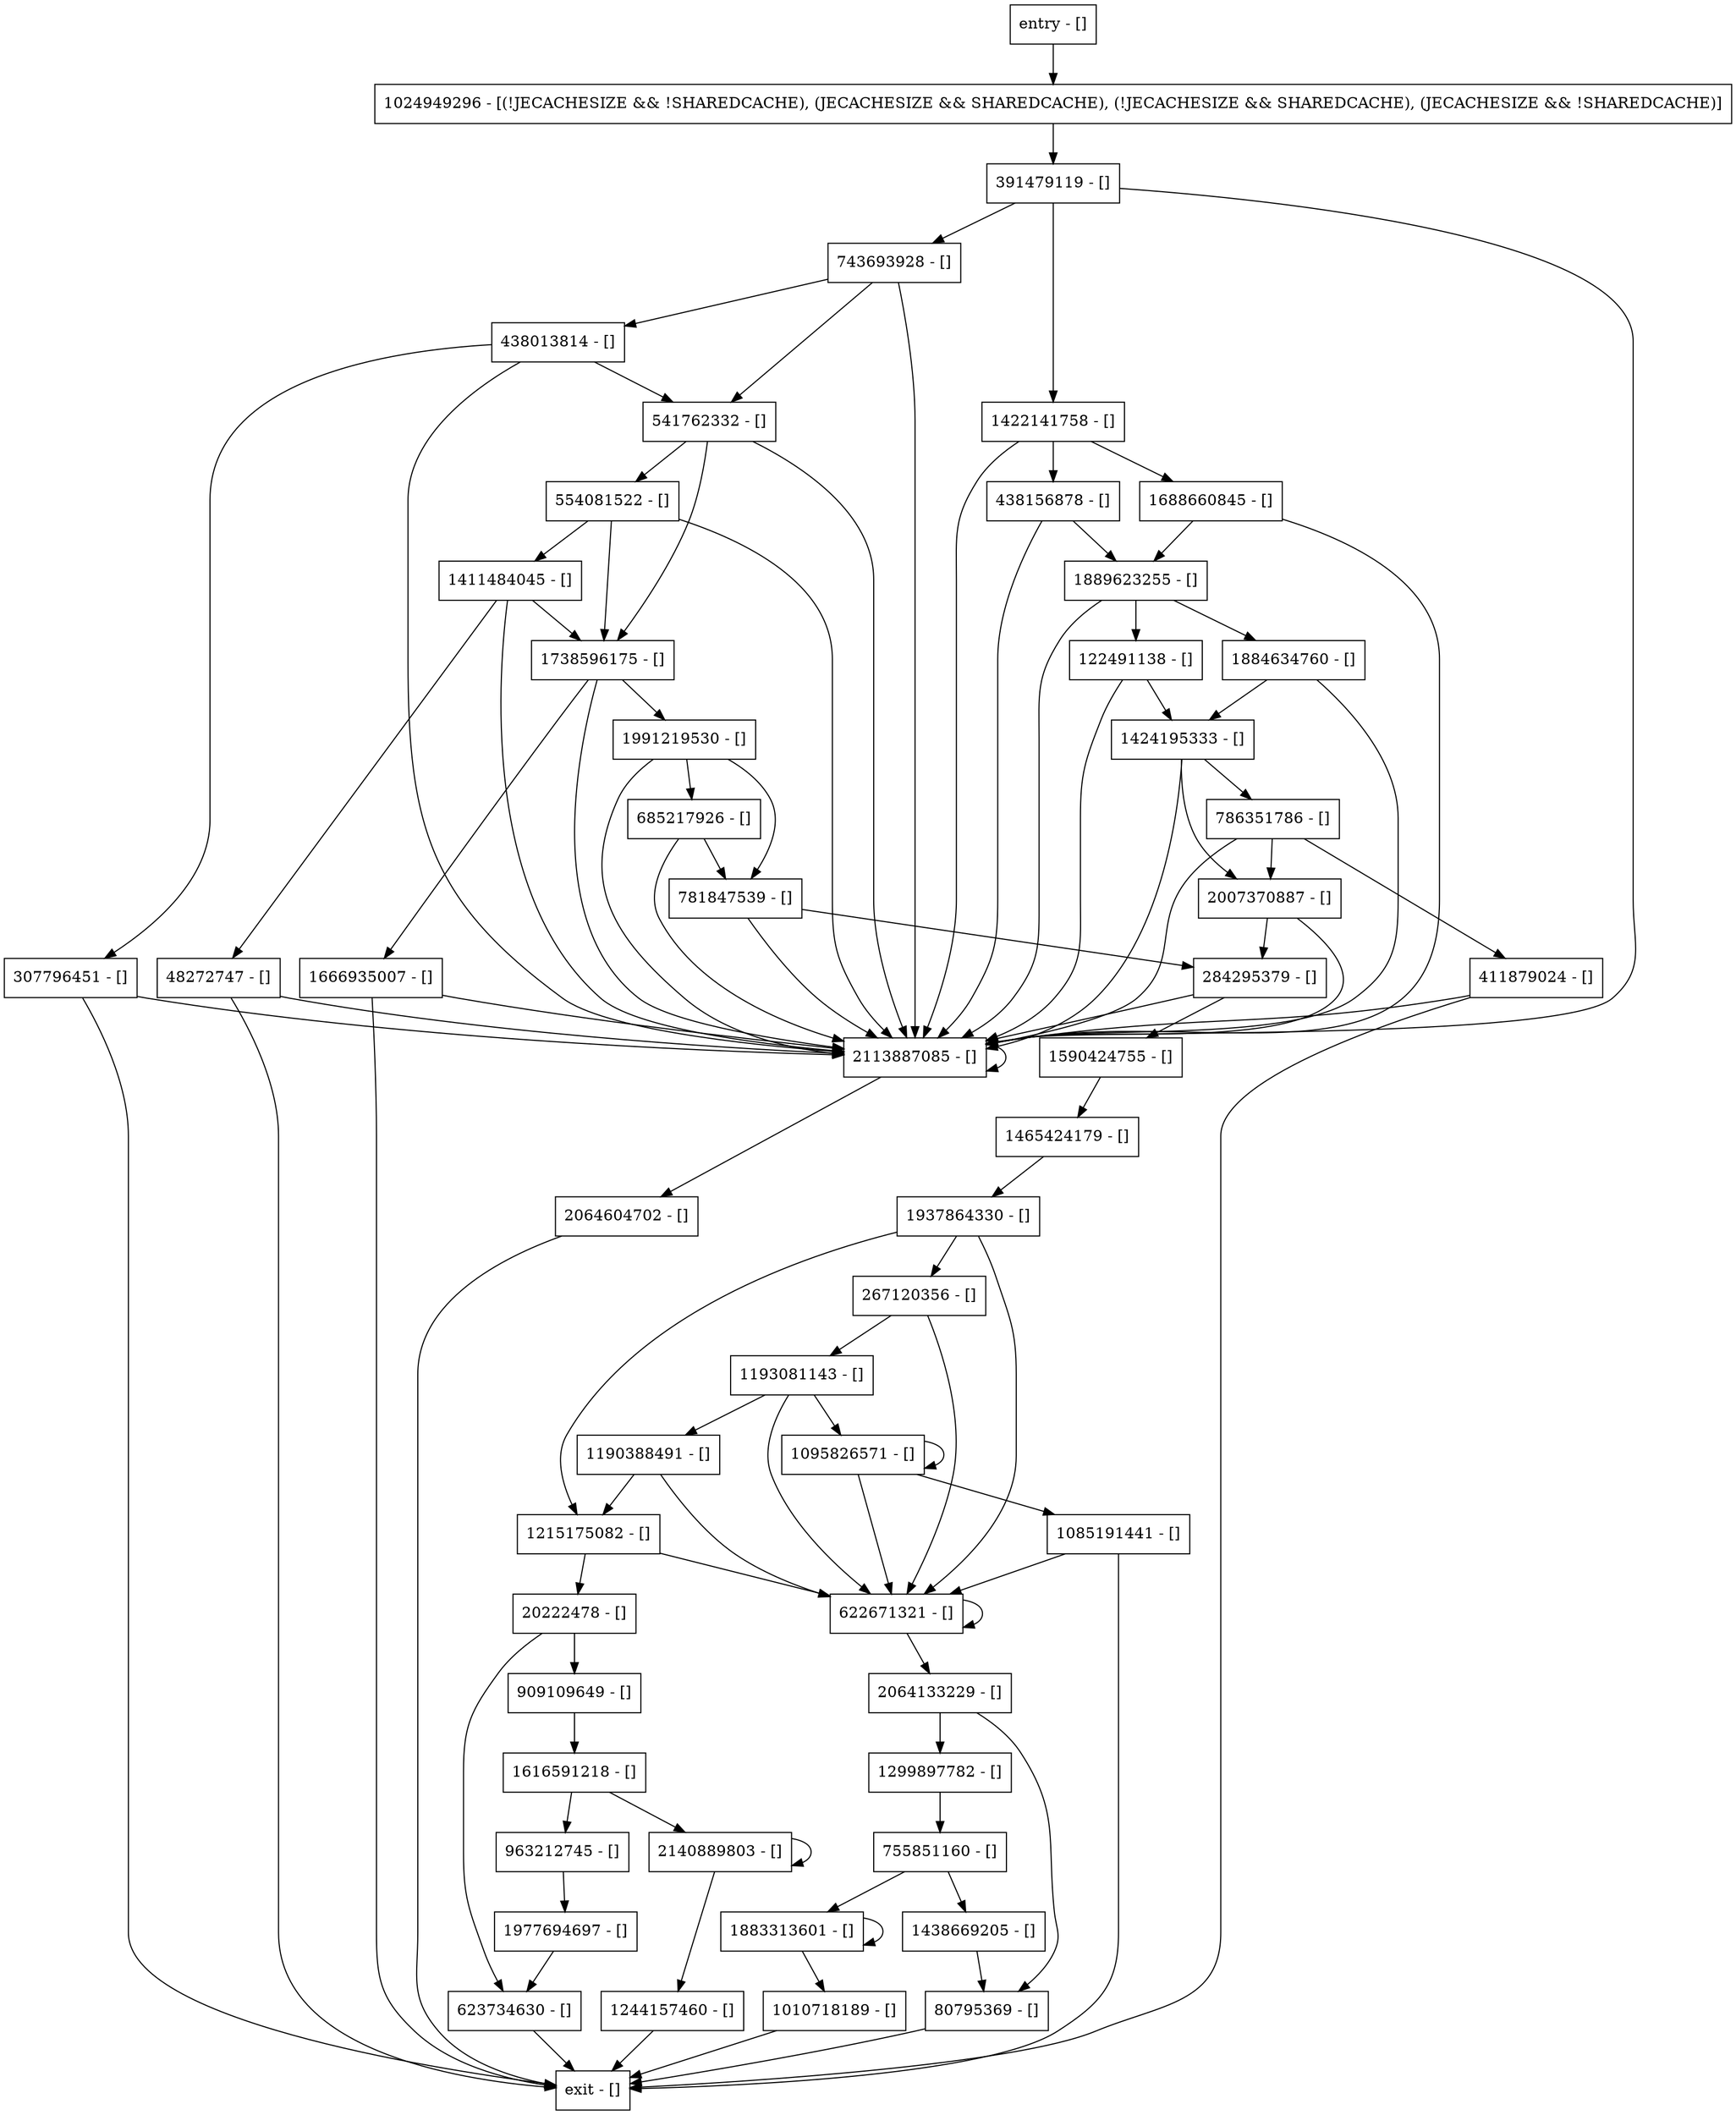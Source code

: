 digraph getEnvironment {
node [shape=record];
1438669205 [label="1438669205 - []"];
1299897782 [label="1299897782 - []"];
284295379 [label="284295379 - []"];
2140889803 [label="2140889803 - []"];
1424195333 [label="1424195333 - []"];
1465424179 [label="1465424179 - []"];
1244157460 [label="1244157460 - []"];
1095826571 [label="1095826571 - []"];
909109649 [label="909109649 - []"];
1937864330 [label="1937864330 - []"];
1883313601 [label="1883313601 - []"];
554081522 [label="554081522 - []"];
685217926 [label="685217926 - []"];
755851160 [label="755851160 - []"];
2064604702 [label="2064604702 - []"];
1215175082 [label="1215175082 - []"];
411879024 [label="411879024 - []"];
1024949296 [label="1024949296 - [(!JECACHESIZE && !SHAREDCACHE), (JECACHESIZE && SHAREDCACHE), (!JECACHESIZE && SHAREDCACHE), (JECACHESIZE && !SHAREDCACHE)]"];
entry [label="entry - []"];
exit [label="exit - []"];
786351786 [label="786351786 - []"];
1422141758 [label="1422141758 - []"];
80795369 [label="80795369 - []"];
391479119 [label="391479119 - []"];
781847539 [label="781847539 - []"];
1688660845 [label="1688660845 - []"];
622671321 [label="622671321 - []"];
1590424755 [label="1590424755 - []"];
1085191441 [label="1085191441 - []"];
1884634760 [label="1884634760 - []"];
743693928 [label="743693928 - []"];
963212745 [label="963212745 - []"];
1411484045 [label="1411484045 - []"];
2113887085 [label="2113887085 - []"];
541762332 [label="541762332 - []"];
1666935007 [label="1666935007 - []"];
48272747 [label="48272747 - []"];
1193081143 [label="1193081143 - []"];
1190388491 [label="1190388491 - []"];
1010718189 [label="1010718189 - []"];
307796451 [label="307796451 - []"];
1738596175 [label="1738596175 - []"];
438156878 [label="438156878 - []"];
1616591218 [label="1616591218 - []"];
1991219530 [label="1991219530 - []"];
1889623255 [label="1889623255 - []"];
1977694697 [label="1977694697 - []"];
2064133229 [label="2064133229 - []"];
438013814 [label="438013814 - []"];
2007370887 [label="2007370887 - []"];
267120356 [label="267120356 - []"];
20222478 [label="20222478 - []"];
122491138 [label="122491138 - []"];
623734630 [label="623734630 - []"];
entry;
exit;
1438669205 -> 80795369;
1299897782 -> 755851160;
284295379 -> 1590424755;
284295379 -> 2113887085;
2140889803 -> 1244157460;
2140889803 -> 2140889803;
1424195333 -> 2007370887;
1424195333 -> 2113887085;
1424195333 -> 786351786;
1465424179 -> 1937864330;
1244157460 -> exit;
1095826571 -> 1085191441;
1095826571 -> 1095826571;
1095826571 -> 622671321;
909109649 -> 1616591218;
1937864330 -> 267120356;
1937864330 -> 1215175082;
1937864330 -> 622671321;
1883313601 -> 1883313601;
1883313601 -> 1010718189;
554081522 -> 1738596175;
554081522 -> 2113887085;
554081522 -> 1411484045;
685217926 -> 2113887085;
685217926 -> 781847539;
755851160 -> 1438669205;
755851160 -> 1883313601;
2064604702 -> exit;
1215175082 -> 20222478;
1215175082 -> 622671321;
411879024 -> 2113887085;
411879024 -> exit;
1024949296 -> 391479119;
entry -> 1024949296;
786351786 -> 2007370887;
786351786 -> 2113887085;
786351786 -> 411879024;
1422141758 -> 438156878;
1422141758 -> 2113887085;
1422141758 -> 1688660845;
80795369 -> exit;
391479119 -> 2113887085;
391479119 -> 1422141758;
391479119 -> 743693928;
781847539 -> 2113887085;
781847539 -> 284295379;
1688660845 -> 2113887085;
1688660845 -> 1889623255;
622671321 -> 2064133229;
622671321 -> 622671321;
1590424755 -> 1465424179;
1085191441 -> exit;
1085191441 -> 622671321;
1884634760 -> 2113887085;
1884634760 -> 1424195333;
743693928 -> 438013814;
743693928 -> 2113887085;
743693928 -> 541762332;
963212745 -> 1977694697;
1411484045 -> 1738596175;
1411484045 -> 2113887085;
1411484045 -> 48272747;
2113887085 -> 2113887085;
2113887085 -> 2064604702;
541762332 -> 1738596175;
541762332 -> 2113887085;
541762332 -> 554081522;
1666935007 -> 2113887085;
1666935007 -> exit;
48272747 -> 2113887085;
48272747 -> exit;
1193081143 -> 1095826571;
1193081143 -> 1190388491;
1193081143 -> 622671321;
1190388491 -> 1215175082;
1190388491 -> 622671321;
1010718189 -> exit;
307796451 -> 2113887085;
307796451 -> exit;
1738596175 -> 2113887085;
1738596175 -> 1991219530;
1738596175 -> 1666935007;
438156878 -> 2113887085;
438156878 -> 1889623255;
1616591218 -> 2140889803;
1616591218 -> 963212745;
1991219530 -> 2113887085;
1991219530 -> 685217926;
1991219530 -> 781847539;
1889623255 -> 2113887085;
1889623255 -> 1884634760;
1889623255 -> 122491138;
1977694697 -> 623734630;
2064133229 -> 1299897782;
2064133229 -> 80795369;
438013814 -> 2113887085;
438013814 -> 541762332;
438013814 -> 307796451;
2007370887 -> 2113887085;
2007370887 -> 284295379;
267120356 -> 1193081143;
267120356 -> 622671321;
20222478 -> 909109649;
20222478 -> 623734630;
122491138 -> 2113887085;
122491138 -> 1424195333;
623734630 -> exit;
}
